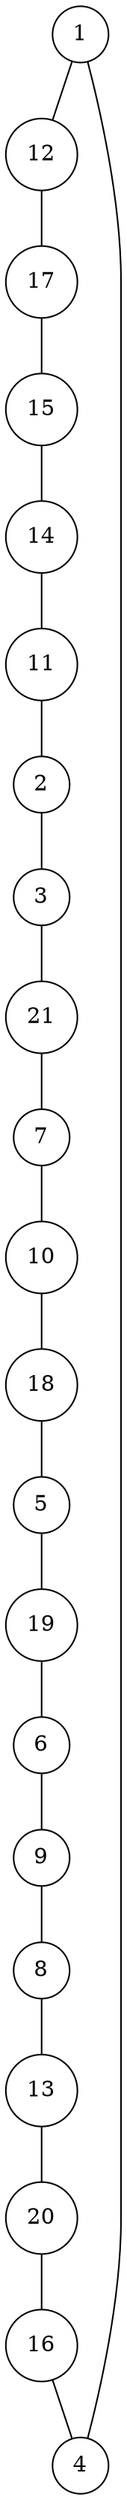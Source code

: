 graph random588900 {
	node [shape=circle fillcolor=white]
	1 [ pos = "3.948308,1.751286!"]
	2 [ pos = "0.824755,2.823915!"]
	3 [ pos = "0.593247,3.488291!"]
	4 [ pos = "4.313306,1.349077!"]
	5 [ pos = "3.691044,3.017777!"]
	6 [ pos = "4.296799,2.880085!"]
	7 [ pos = "0.344192,4.403385!"]
	8 [ pos = "4.531204,3.075281!"]
	9 [ pos = "4.298779,3.252638!"]
	10 [ pos = "4.552028,4.831894!"]
	11 [ pos = "0.407407,2.404441!"]
	12 [ pos = "2.618566,2.027521!"]
	13 [ pos = "5.000000,2.802396!"]
	14 [ pos = "1.580314,0.645560!"]
	15 [ pos = "2.086848,0.930975!"]
	16 [ pos = "4.699725,0.915845!"]
	17 [ pos = "2.682262,0.405168!"]
	18 [ pos = "3.739760,3.275508!"]
	19 [ pos = "3.893459,2.933755!"]
	20 [ pos = "4.624586,2.465191!"]
	21 [ pos = "0.832221,3.802073!"]

	1 -- 12
	2 -- 3
	3 -- 21
	4 -- 1
	5 -- 19
	6 -- 9
	7 -- 10
	8 -- 13
	9 -- 8
	10 -- 18
	11 -- 2
	12 -- 17
	13 -- 20
	14 -- 11
	15 -- 14
	16 -- 4
	17 -- 15
	18 -- 5
	19 -- 6
	20 -- 16
	21 -- 7
}